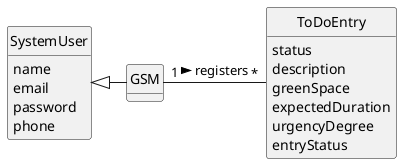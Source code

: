 @startuml
skinparam monochrome true
skinparam packageStyle rectangle
skinparam shadowing false



skinparam classAttributeIconSize 0

hide circle
hide methods


class SystemUser {
    name
    email
    password
    phone

}
class GSM {

}



class ToDoEntry {
    status
    description
    greenSpace
    expectedDuration
    urgencyDegree
    entryStatus
}


GSM "1" - "*" ToDoEntry : registers >
SystemUser <|- GSM
@enduml